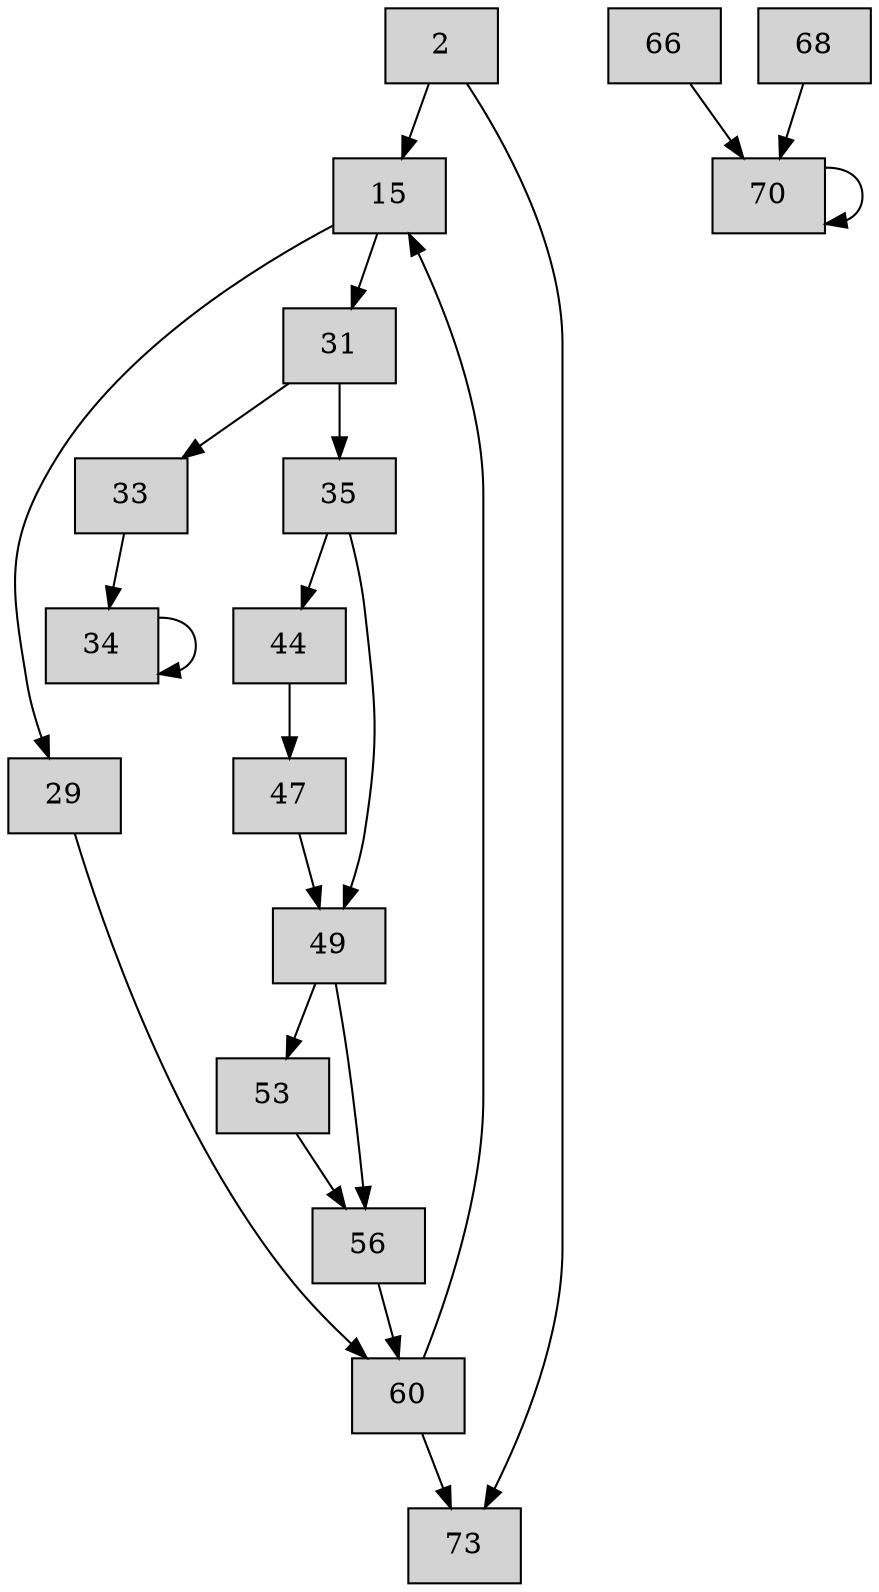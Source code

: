 digraph CFG {
    node[shape=box, style=filled];
    
    2[label="2"];
    15[label="15"];
    29[label="29"];
    31[label="31"];
    33[label="33"];
    34[label="34"];
    35[label="35"];
    44[label="44"];
    47[label="47"];
    49[label="49"];
    53[label="53"];
    56[label="56"];
    60[label="60"];
    66[label="66"];
    68[label="68"];
    70[label="70"];
    73[label="73"];

    2 -> 15;
    2 -> 73;

    15 -> 29;
    15 -> 31;

    29 -> 60;

    31 -> 33;
    31 -> 35;

    33 -> 34;

    34 -> 34;

    35 -> 44;
    35 -> 49;

    44 -> 47;

    47 -> 49;

    49 -> 53;
    49 -> 56;

    53 -> 56;

    56 -> 60;

    60 -> 15;
    60 -> 73;

    66 -> 70;
    68 -> 70;

    70 -> 70;
}